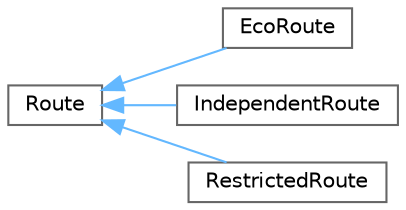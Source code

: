digraph "Graphical Class Hierarchy"
{
 // LATEX_PDF_SIZE
  bgcolor="transparent";
  edge [fontname=Helvetica,fontsize=10,labelfontname=Helvetica,labelfontsize=10];
  node [fontname=Helvetica,fontsize=10,shape=box,height=0.2,width=0.4];
  rankdir="LR";
  Node0 [id="Node000000",label="Route",height=0.2,width=0.4,color="grey40", fillcolor="white", style="filled",URL="$classRoute.html",tooltip="Abstract class representing a route between a source and destination."];
  Node0 -> Node1 [id="edge1_Node000000_Node000001",dir="back",color="steelblue1",style="solid",tooltip=" "];
  Node1 [id="Node000001",label="EcoRoute",height=0.2,width=0.4,color="grey40", fillcolor="white", style="filled",URL="$classEcoRoute.html",tooltip="Class for handling environmentally-friendly route calculation, extending the Route class."];
  Node0 -> Node2 [id="edge2_Node000000_Node000002",dir="back",color="steelblue1",style="solid",tooltip=" "];
  Node2 [id="Node000002",label="IndependentRoute",height=0.2,width=0.4,color="grey40", fillcolor="white", style="filled",URL="$classIndependentRoute.html",tooltip="Class for handling independent route calculation, extending the Route class."];
  Node0 -> Node3 [id="edge3_Node000000_Node000003",dir="back",color="steelblue1",style="solid",tooltip=" "];
  Node3 [id="Node000003",label="RestrictedRoute",height=0.2,width=0.4,color="grey40", fillcolor="white", style="filled",URL="$classRestrictedRoute.html",tooltip="Class for handling route calculation with restrictions, extending the Route class."];
}
